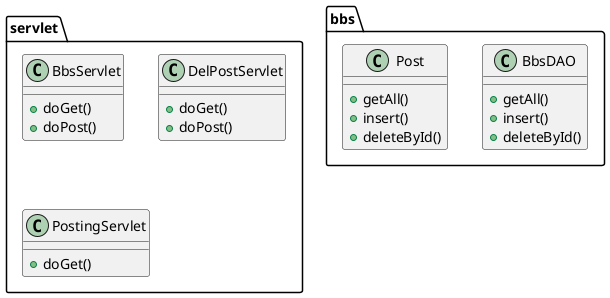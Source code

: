 @startuml
package "servlet"{
	class BbsServlet{
		+doGet()
		+doPost()
	}
	class DelPostServlet{
		+doGet()
		+doPost()

	}
	class PostingServlet{
		+doGet()


	}
}

package "bbs"{
	class BbsDAO{
		+getAll()
		+insert()
		+deleteById()

	}
	class Post{
	+getAll()
	+insert()
	+deleteById()

	}

}



@enduml